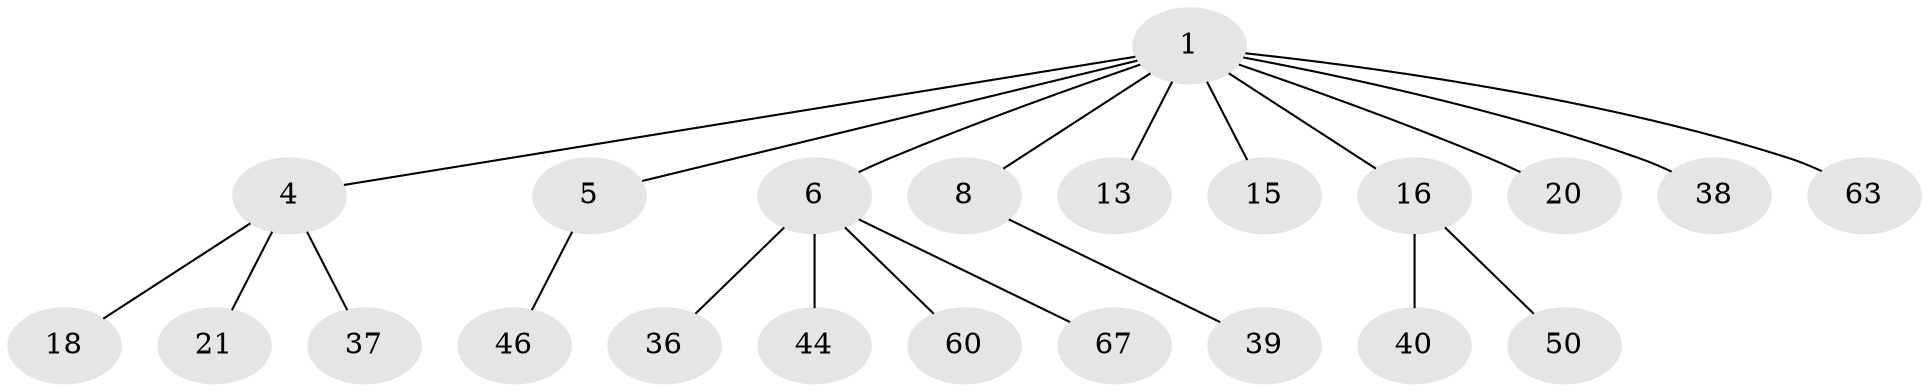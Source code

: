 // original degree distribution, {4: 0.07462686567164178, 6: 0.014925373134328358, 1: 0.5373134328358209, 2: 0.19402985074626866, 5: 0.029850746268656716, 3: 0.13432835820895522, 7: 0.014925373134328358}
// Generated by graph-tools (version 1.1) at 2025/19/03/04/25 18:19:21]
// undirected, 22 vertices, 21 edges
graph export_dot {
graph [start="1"]
  node [color=gray90,style=filled];
  1 [super="+2+3+11+7"];
  4 [super="+17"];
  5 [super="+51+33+22+12"];
  6 [super="+26+24+25"];
  8 [super="+59+14+31"];
  13;
  15 [super="+61+27+45"];
  16 [super="+28+62+23+19"];
  18 [super="+35+29"];
  20;
  21;
  36;
  37 [super="+49"];
  38 [super="+64"];
  39 [super="+55"];
  40;
  44;
  46;
  50;
  60;
  63;
  67;
  1 -- 16;
  1 -- 4;
  1 -- 5;
  1 -- 6;
  1 -- 8;
  1 -- 63;
  1 -- 20;
  1 -- 38;
  1 -- 13;
  1 -- 15;
  4 -- 18;
  4 -- 21;
  4 -- 37;
  5 -- 46;
  6 -- 67;
  6 -- 60;
  6 -- 44;
  6 -- 36;
  8 -- 39;
  16 -- 40;
  16 -- 50;
}
